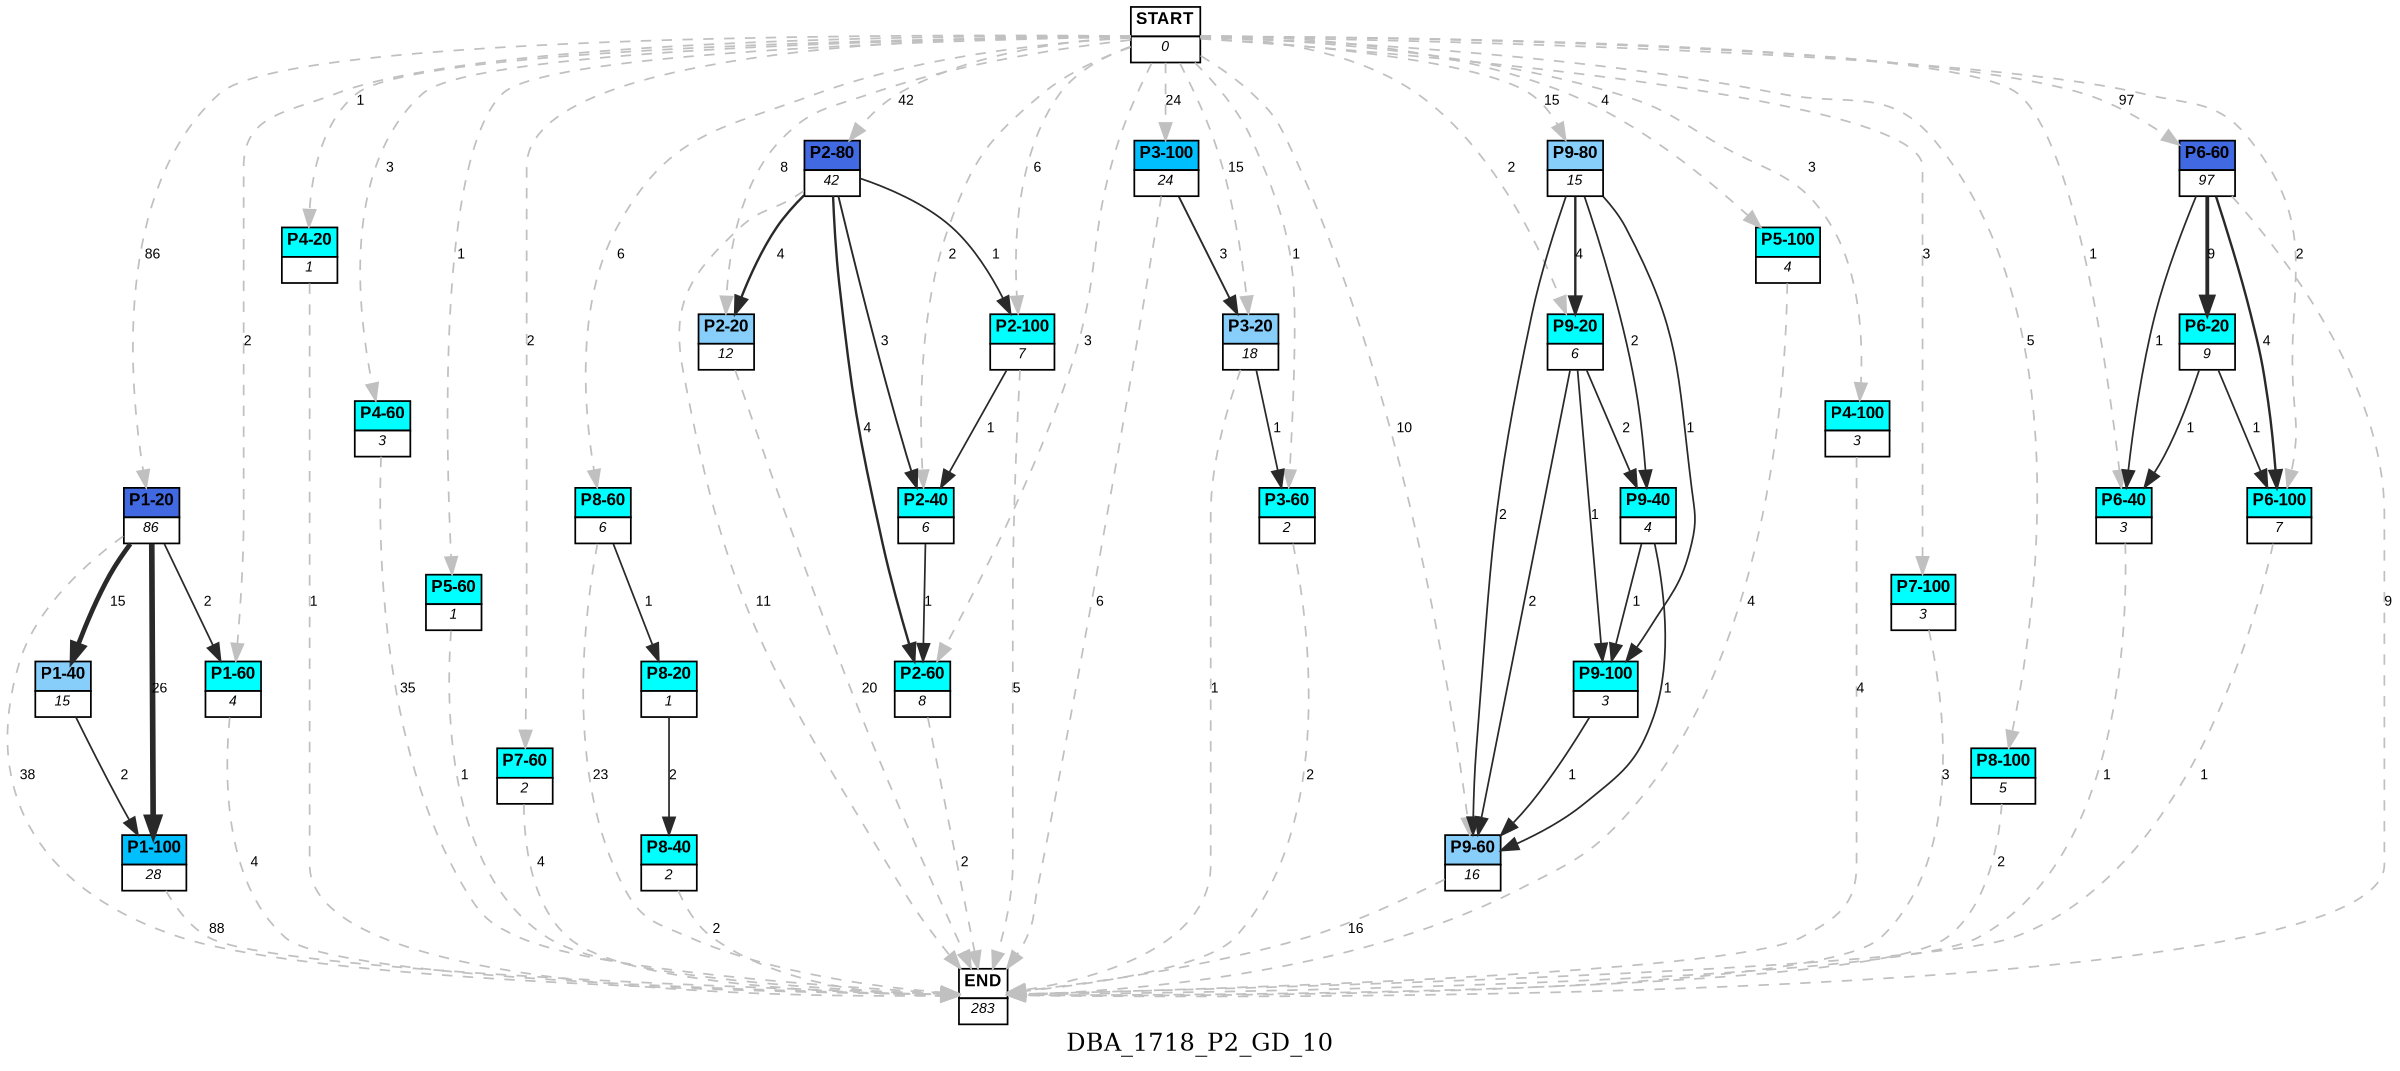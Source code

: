 digraph DBA_1718_P2_GD_10 {
	label=DBA_1718_P2_GD_10;
	dpi = 150
	size="16,11!";
	margin = 0;
"START" [shape=plain, label=<<table border="0" cellborder="1" cellspacing="0"><tr><td bgcolor="white"><FONT face="Arial" POINT-SIZE="10"><b>START</b></FONT></td></tr><tr><td bgcolor="white"><FONT face="Arial" POINT-SIZE="8"><i>0</i></FONT></td></tr></table>>]

"P1-20" [shape=plain, label=<<table border="0" cellborder="1" cellspacing="0"><tr><td bgcolor="royalblue"><FONT face="Arial" POINT-SIZE="10"><b>P1-20</b></FONT></td></tr><tr><td bgcolor="white"><FONT face="Arial" POINT-SIZE="8"><i>86</i></FONT></td></tr></table>>]

"P1-40" [shape=plain, label=<<table border="0" cellborder="1" cellspacing="0"><tr><td bgcolor="lightskyblue"><FONT face="Arial" POINT-SIZE="10"><b>P1-40</b></FONT></td></tr><tr><td bgcolor="white"><FONT face="Arial" POINT-SIZE="8"><i>15</i></FONT></td></tr></table>>]

"P1-100" [shape=plain, label=<<table border="0" cellborder="1" cellspacing="0"><tr><td bgcolor="deepskyblue"><FONT face="Arial" POINT-SIZE="10"><b>P1-100</b></FONT></td></tr><tr><td bgcolor="white"><FONT face="Arial" POINT-SIZE="8"><i>28</i></FONT></td></tr></table>>]

"P2-20" [shape=plain, label=<<table border="0" cellborder="1" cellspacing="0"><tr><td bgcolor="lightskyblue"><FONT face="Arial" POINT-SIZE="10"><b>P2-20</b></FONT></td></tr><tr><td bgcolor="white"><FONT face="Arial" POINT-SIZE="8"><i>12</i></FONT></td></tr></table>>]

"P3-20" [shape=plain, label=<<table border="0" cellborder="1" cellspacing="0"><tr><td bgcolor="lightskyblue"><FONT face="Arial" POINT-SIZE="10"><b>P3-20</b></FONT></td></tr><tr><td bgcolor="white"><FONT face="Arial" POINT-SIZE="8"><i>18</i></FONT></td></tr></table>>]

"P4-20" [shape=plain, label=<<table border="0" cellborder="1" cellspacing="0"><tr><td bgcolor="aqua"><FONT face="Arial" POINT-SIZE="10"><b>P4-20</b></FONT></td></tr><tr><td bgcolor="white"><FONT face="Arial" POINT-SIZE="8"><i>1</i></FONT></td></tr></table>>]

"P2-80" [shape=plain, label=<<table border="0" cellborder="1" cellspacing="0"><tr><td bgcolor="royalblue"><FONT face="Arial" POINT-SIZE="10"><b>P2-80</b></FONT></td></tr><tr><td bgcolor="white"><FONT face="Arial" POINT-SIZE="8"><i>42</i></FONT></td></tr></table>>]

"P3-100" [shape=plain, label=<<table border="0" cellborder="1" cellspacing="0"><tr><td bgcolor="deepskyblue"><FONT face="Arial" POINT-SIZE="10"><b>P3-100</b></FONT></td></tr><tr><td bgcolor="white"><FONT face="Arial" POINT-SIZE="8"><i>24</i></FONT></td></tr></table>>]

"P4-60" [shape=plain, label=<<table border="0" cellborder="1" cellspacing="0"><tr><td bgcolor="aqua"><FONT face="Arial" POINT-SIZE="10"><b>P4-60</b></FONT></td></tr><tr><td bgcolor="white"><FONT face="Arial" POINT-SIZE="8"><i>3</i></FONT></td></tr></table>>]

"P5-60" [shape=plain, label=<<table border="0" cellborder="1" cellspacing="0"><tr><td bgcolor="aqua"><FONT face="Arial" POINT-SIZE="10"><b>P5-60</b></FONT></td></tr><tr><td bgcolor="white"><FONT face="Arial" POINT-SIZE="8"><i>1</i></FONT></td></tr></table>>]

"P6-60" [shape=plain, label=<<table border="0" cellborder="1" cellspacing="0"><tr><td bgcolor="royalblue"><FONT face="Arial" POINT-SIZE="10"><b>P6-60</b></FONT></td></tr><tr><td bgcolor="white"><FONT face="Arial" POINT-SIZE="8"><i>97</i></FONT></td></tr></table>>]

"P7-60" [shape=plain, label=<<table border="0" cellborder="1" cellspacing="0"><tr><td bgcolor="aqua"><FONT face="Arial" POINT-SIZE="10"><b>P7-60</b></FONT></td></tr><tr><td bgcolor="white"><FONT face="Arial" POINT-SIZE="8"><i>2</i></FONT></td></tr></table>>]

"P8-60" [shape=plain, label=<<table border="0" cellborder="1" cellspacing="0"><tr><td bgcolor="aqua"><FONT face="Arial" POINT-SIZE="10"><b>P8-60</b></FONT></td></tr><tr><td bgcolor="white"><FONT face="Arial" POINT-SIZE="8"><i>6</i></FONT></td></tr></table>>]

"P9-60" [shape=plain, label=<<table border="0" cellborder="1" cellspacing="0"><tr><td bgcolor="lightskyblue"><FONT face="Arial" POINT-SIZE="10"><b>P9-60</b></FONT></td></tr><tr><td bgcolor="white"><FONT face="Arial" POINT-SIZE="8"><i>16</i></FONT></td></tr></table>>]

"P5-100" [shape=plain, label=<<table border="0" cellborder="1" cellspacing="0"><tr><td bgcolor="aqua"><FONT face="Arial" POINT-SIZE="10"><b>P5-100</b></FONT></td></tr><tr><td bgcolor="white"><FONT face="Arial" POINT-SIZE="8"><i>4</i></FONT></td></tr></table>>]

"P2-40" [shape=plain, label=<<table border="0" cellborder="1" cellspacing="0"><tr><td bgcolor="aqua"><FONT face="Arial" POINT-SIZE="10"><b>P2-40</b></FONT></td></tr><tr><td bgcolor="white"><FONT face="Arial" POINT-SIZE="8"><i>6</i></FONT></td></tr></table>>]

"P4-100" [shape=plain, label=<<table border="0" cellborder="1" cellspacing="0"><tr><td bgcolor="aqua"><FONT face="Arial" POINT-SIZE="10"><b>P4-100</b></FONT></td></tr><tr><td bgcolor="white"><FONT face="Arial" POINT-SIZE="8"><i>3</i></FONT></td></tr></table>>]

"P7-100" [shape=plain, label=<<table border="0" cellborder="1" cellspacing="0"><tr><td bgcolor="aqua"><FONT face="Arial" POINT-SIZE="10"><b>P7-100</b></FONT></td></tr><tr><td bgcolor="white"><FONT face="Arial" POINT-SIZE="8"><i>3</i></FONT></td></tr></table>>]

"P9-80" [shape=plain, label=<<table border="0" cellborder="1" cellspacing="0"><tr><td bgcolor="lightskyblue"><FONT face="Arial" POINT-SIZE="10"><b>P9-80</b></FONT></td></tr><tr><td bgcolor="white"><FONT face="Arial" POINT-SIZE="8"><i>15</i></FONT></td></tr></table>>]

"P2-100" [shape=plain, label=<<table border="0" cellborder="1" cellspacing="0"><tr><td bgcolor="aqua"><FONT face="Arial" POINT-SIZE="10"><b>P2-100</b></FONT></td></tr><tr><td bgcolor="white"><FONT face="Arial" POINT-SIZE="8"><i>7</i></FONT></td></tr></table>>]

"P8-100" [shape=plain, label=<<table border="0" cellborder="1" cellspacing="0"><tr><td bgcolor="aqua"><FONT face="Arial" POINT-SIZE="10"><b>P8-100</b></FONT></td></tr><tr><td bgcolor="white"><FONT face="Arial" POINT-SIZE="8"><i>5</i></FONT></td></tr></table>>]

"P6-20" [shape=plain, label=<<table border="0" cellborder="1" cellspacing="0"><tr><td bgcolor="aqua"><FONT face="Arial" POINT-SIZE="10"><b>P6-20</b></FONT></td></tr><tr><td bgcolor="white"><FONT face="Arial" POINT-SIZE="8"><i>9</i></FONT></td></tr></table>>]

"P6-40" [shape=plain, label=<<table border="0" cellborder="1" cellspacing="0"><tr><td bgcolor="aqua"><FONT face="Arial" POINT-SIZE="10"><b>P6-40</b></FONT></td></tr><tr><td bgcolor="white"><FONT face="Arial" POINT-SIZE="8"><i>3</i></FONT></td></tr></table>>]

"P1-60" [shape=plain, label=<<table border="0" cellborder="1" cellspacing="0"><tr><td bgcolor="aqua"><FONT face="Arial" POINT-SIZE="10"><b>P1-60</b></FONT></td></tr><tr><td bgcolor="white"><FONT face="Arial" POINT-SIZE="8"><i>4</i></FONT></td></tr></table>>]

"P6-100" [shape=plain, label=<<table border="0" cellborder="1" cellspacing="0"><tr><td bgcolor="aqua"><FONT face="Arial" POINT-SIZE="10"><b>P6-100</b></FONT></td></tr><tr><td bgcolor="white"><FONT face="Arial" POINT-SIZE="8"><i>7</i></FONT></td></tr></table>>]

"P9-20" [shape=plain, label=<<table border="0" cellborder="1" cellspacing="0"><tr><td bgcolor="aqua"><FONT face="Arial" POINT-SIZE="10"><b>P9-20</b></FONT></td></tr><tr><td bgcolor="white"><FONT face="Arial" POINT-SIZE="8"><i>6</i></FONT></td></tr></table>>]

"P9-40" [shape=plain, label=<<table border="0" cellborder="1" cellspacing="0"><tr><td bgcolor="aqua"><FONT face="Arial" POINT-SIZE="10"><b>P9-40</b></FONT></td></tr><tr><td bgcolor="white"><FONT face="Arial" POINT-SIZE="8"><i>4</i></FONT></td></tr></table>>]

"P2-60" [shape=plain, label=<<table border="0" cellborder="1" cellspacing="0"><tr><td bgcolor="aqua"><FONT face="Arial" POINT-SIZE="10"><b>P2-60</b></FONT></td></tr><tr><td bgcolor="white"><FONT face="Arial" POINT-SIZE="8"><i>8</i></FONT></td></tr></table>>]

"P8-20" [shape=plain, label=<<table border="0" cellborder="1" cellspacing="0"><tr><td bgcolor="aqua"><FONT face="Arial" POINT-SIZE="10"><b>P8-20</b></FONT></td></tr><tr><td bgcolor="white"><FONT face="Arial" POINT-SIZE="8"><i>1</i></FONT></td></tr></table>>]

"P8-40" [shape=plain, label=<<table border="0" cellborder="1" cellspacing="0"><tr><td bgcolor="aqua"><FONT face="Arial" POINT-SIZE="10"><b>P8-40</b></FONT></td></tr><tr><td bgcolor="white"><FONT face="Arial" POINT-SIZE="8"><i>2</i></FONT></td></tr></table>>]

"P3-60" [shape=plain, label=<<table border="0" cellborder="1" cellspacing="0"><tr><td bgcolor="aqua"><FONT face="Arial" POINT-SIZE="10"><b>P3-60</b></FONT></td></tr><tr><td bgcolor="white"><FONT face="Arial" POINT-SIZE="8"><i>2</i></FONT></td></tr></table>>]

"P9-100" [shape=plain, label=<<table border="0" cellborder="1" cellspacing="0"><tr><td bgcolor="aqua"><FONT face="Arial" POINT-SIZE="10"><b>P9-100</b></FONT></td></tr><tr><td bgcolor="white"><FONT face="Arial" POINT-SIZE="8"><i>3</i></FONT></td></tr></table>>]

"END" [shape=plain, label=<<table border="0" cellborder="1" cellspacing="0"><tr><td bgcolor="white"><FONT face="Arial" POINT-SIZE="10"><b>END</b></FONT></td></tr><tr><td bgcolor="white"><FONT face="Arial" POINT-SIZE="8"><i>283</i></FONT></td></tr></table>>]

"START" -> "P1-20" [ style = dashed color=grey label ="86" labelfloat=false fontname="Arial" fontsize=8]

"START" -> "P2-20" [ style = dashed color=grey label ="8" labelfloat=false fontname="Arial" fontsize=8]

"START" -> "P3-20" [ style = dashed color=grey label ="15" labelfloat=false fontname="Arial" fontsize=8]

"START" -> "P4-20" [ style = dashed color=grey label ="1" labelfloat=false fontname="Arial" fontsize=8]

"START" -> "P2-80" [ style = dashed color=grey label ="42" labelfloat=false fontname="Arial" fontsize=8]

"START" -> "P3-100" [ style = dashed color=grey label ="24" labelfloat=false fontname="Arial" fontsize=8]

"START" -> "P4-60" [ style = dashed color=grey label ="3" labelfloat=false fontname="Arial" fontsize=8]

"START" -> "P5-60" [ style = dashed color=grey label ="1" labelfloat=false fontname="Arial" fontsize=8]

"START" -> "P6-60" [ style = dashed color=grey label ="97" labelfloat=false fontname="Arial" fontsize=8]

"START" -> "P7-60" [ style = dashed color=grey label ="2" labelfloat=false fontname="Arial" fontsize=8]

"START" -> "P8-60" [ style = dashed color=grey label ="6" labelfloat=false fontname="Arial" fontsize=8]

"START" -> "P9-60" [ style = dashed color=grey label ="10" labelfloat=false fontname="Arial" fontsize=8]

"START" -> "P5-100" [ style = dashed color=grey label ="4" labelfloat=false fontname="Arial" fontsize=8]

"START" -> "P2-40" [ style = dashed color=grey label ="2" labelfloat=false fontname="Arial" fontsize=8]

"START" -> "P4-100" [ style = dashed color=grey label ="3" labelfloat=false fontname="Arial" fontsize=8]

"START" -> "P7-100" [ style = dashed color=grey label ="3" labelfloat=false fontname="Arial" fontsize=8]

"START" -> "P9-80" [ style = dashed color=grey label ="15" labelfloat=false fontname="Arial" fontsize=8]

"START" -> "P2-100" [ style = dashed color=grey label ="6" labelfloat=false fontname="Arial" fontsize=8]

"START" -> "P8-100" [ style = dashed color=grey label ="5" labelfloat=false fontname="Arial" fontsize=8]

"START" -> "P6-40" [ style = dashed color=grey label ="1" labelfloat=false fontname="Arial" fontsize=8]

"START" -> "P1-60" [ style = dashed color=grey label ="2" labelfloat=false fontname="Arial" fontsize=8]

"START" -> "P6-100" [ style = dashed color=grey label ="2" labelfloat=false fontname="Arial" fontsize=8]

"START" -> "P9-20" [ style = dashed color=grey label ="2" labelfloat=false fontname="Arial" fontsize=8]

"START" -> "P2-60" [ style = dashed color=grey label ="3" labelfloat=false fontname="Arial" fontsize=8]

"START" -> "P3-60" [ style = dashed color=grey label ="1" labelfloat=false fontname="Arial" fontsize=8]

"P1-20" -> "P1-40" [ color=grey16 penwidth = "2.70805020110221"label ="15" labelfloat=false fontname="Arial" fontsize=8]

"P1-20" -> "P1-100" [ color=grey16 penwidth = "3.25809653802148"label ="26" labelfloat=false fontname="Arial" fontsize=8]

"P1-20" -> "P1-60" [ color=grey16 penwidth = "1"label ="2" labelfloat=false fontname="Arial" fontsize=8]

"P1-20" -> "END" [ style = dashed color=grey label ="38" labelfloat=false fontname="Arial" fontsize=8]

"P1-40" -> "P1-100" [ color=grey16 penwidth = "1"label ="2" labelfloat=false fontname="Arial" fontsize=8]

"P1-100" -> "END" [ style = dashed color=grey label ="88" labelfloat=false fontname="Arial" fontsize=8]

"P2-20" -> "END" [ style = dashed color=grey label ="20" labelfloat=false fontname="Arial" fontsize=8]

"P3-20" -> "P3-60" [ color=grey16 penwidth = "1"label ="1" labelfloat=false fontname="Arial" fontsize=8]

"P3-20" -> "END" [ style = dashed color=grey label ="1" labelfloat=false fontname="Arial" fontsize=8]

"P4-20" -> "END" [ style = dashed color=grey label ="1" labelfloat=false fontname="Arial" fontsize=8]

"P2-80" -> "P2-20" [ color=grey16 penwidth = "1.38629436111989"label ="4" labelfloat=false fontname="Arial" fontsize=8]

"P2-80" -> "P2-40" [ color=grey16 penwidth = "1.09861228866811"label ="3" labelfloat=false fontname="Arial" fontsize=8]

"P2-80" -> "P2-100" [ color=grey16 penwidth = "1"label ="1" labelfloat=false fontname="Arial" fontsize=8]

"P2-80" -> "P2-60" [ color=grey16 penwidth = "1.38629436111989"label ="4" labelfloat=false fontname="Arial" fontsize=8]

"P2-80" -> "END" [ style = dashed color=grey label ="11" labelfloat=false fontname="Arial" fontsize=8]

"P3-100" -> "P3-20" [ color=grey16 penwidth = "1.09861228866811"label ="3" labelfloat=false fontname="Arial" fontsize=8]

"P3-100" -> "END" [ style = dashed color=grey label ="6" labelfloat=false fontname="Arial" fontsize=8]

"P4-60" -> "END" [ style = dashed color=grey label ="35" labelfloat=false fontname="Arial" fontsize=8]

"P5-60" -> "END" [ style = dashed color=grey label ="1" labelfloat=false fontname="Arial" fontsize=8]

"P6-60" -> "P6-20" [ color=grey16 penwidth = "2.19722457733622"label ="9" labelfloat=false fontname="Arial" fontsize=8]

"P6-60" -> "P6-40" [ color=grey16 penwidth = "1"label ="1" labelfloat=false fontname="Arial" fontsize=8]

"P6-60" -> "P6-100" [ color=grey16 penwidth = "1.38629436111989"label ="4" labelfloat=false fontname="Arial" fontsize=8]

"P6-60" -> "END" [ style = dashed color=grey label ="9" labelfloat=false fontname="Arial" fontsize=8]

"P7-60" -> "END" [ style = dashed color=grey label ="4" labelfloat=false fontname="Arial" fontsize=8]

"P8-60" -> "P8-20" [ color=grey16 penwidth = "1"label ="1" labelfloat=false fontname="Arial" fontsize=8]

"P8-60" -> "END" [ style = dashed color=grey label ="23" labelfloat=false fontname="Arial" fontsize=8]

"P9-60" -> "END" [ style = dashed color=grey label ="16" labelfloat=false fontname="Arial" fontsize=8]

"P5-100" -> "END" [ style = dashed color=grey label ="4" labelfloat=false fontname="Arial" fontsize=8]

"P2-40" -> "P2-60" [ color=grey16 penwidth = "1"label ="1" labelfloat=false fontname="Arial" fontsize=8]

"P4-100" -> "END" [ style = dashed color=grey label ="4" labelfloat=false fontname="Arial" fontsize=8]

"P7-100" -> "END" [ style = dashed color=grey label ="3" labelfloat=false fontname="Arial" fontsize=8]

"P9-80" -> "P9-60" [ color=grey16 penwidth = "1"label ="2" labelfloat=false fontname="Arial" fontsize=8]

"P9-80" -> "P9-20" [ color=grey16 penwidth = "1.38629436111989"label ="4" labelfloat=false fontname="Arial" fontsize=8]

"P9-80" -> "P9-40" [ color=grey16 penwidth = "1"label ="2" labelfloat=false fontname="Arial" fontsize=8]

"P9-80" -> "P9-100" [ color=grey16 penwidth = "1"label ="1" labelfloat=false fontname="Arial" fontsize=8]

"P2-100" -> "P2-40" [ color=grey16 penwidth = "1"label ="1" labelfloat=false fontname="Arial" fontsize=8]

"P2-100" -> "END" [ style = dashed color=grey label ="5" labelfloat=false fontname="Arial" fontsize=8]

"P8-100" -> "END" [ style = dashed color=grey label ="2" labelfloat=false fontname="Arial" fontsize=8]

"P6-20" -> "P6-40" [ color=grey16 penwidth = "1"label ="1" labelfloat=false fontname="Arial" fontsize=8]

"P6-20" -> "P6-100" [ color=grey16 penwidth = "1"label ="1" labelfloat=false fontname="Arial" fontsize=8]

"P6-40" -> "END" [ style = dashed color=grey label ="1" labelfloat=false fontname="Arial" fontsize=8]

"P1-60" -> "END" [ style = dashed color=grey label ="4" labelfloat=false fontname="Arial" fontsize=8]

"P6-100" -> "END" [ style = dashed color=grey label ="1" labelfloat=false fontname="Arial" fontsize=8]

"P9-20" -> "P9-60" [ color=grey16 penwidth = "1"label ="2" labelfloat=false fontname="Arial" fontsize=8]

"P9-20" -> "P9-40" [ color=grey16 penwidth = "1"label ="2" labelfloat=false fontname="Arial" fontsize=8]

"P9-20" -> "P9-100" [ color=grey16 penwidth = "1"label ="1" labelfloat=false fontname="Arial" fontsize=8]

"P9-40" -> "P9-60" [ color=grey16 penwidth = "1"label ="1" labelfloat=false fontname="Arial" fontsize=8]

"P9-40" -> "P9-100" [ color=grey16 penwidth = "1"label ="1" labelfloat=false fontname="Arial" fontsize=8]

"P2-60" -> "END" [ style = dashed color=grey label ="2" labelfloat=false fontname="Arial" fontsize=8]

"P8-20" -> "P8-40" [ color=grey16 penwidth = "1"label ="2" labelfloat=false fontname="Arial" fontsize=8]

"P8-40" -> "END" [ style = dashed color=grey label ="2" labelfloat=false fontname="Arial" fontsize=8]

"P3-60" -> "END" [ style = dashed color=grey label ="2" labelfloat=false fontname="Arial" fontsize=8]

"P9-100" -> "P9-60" [ color=grey16 penwidth = "1"label ="1" labelfloat=false fontname="Arial" fontsize=8]

}
